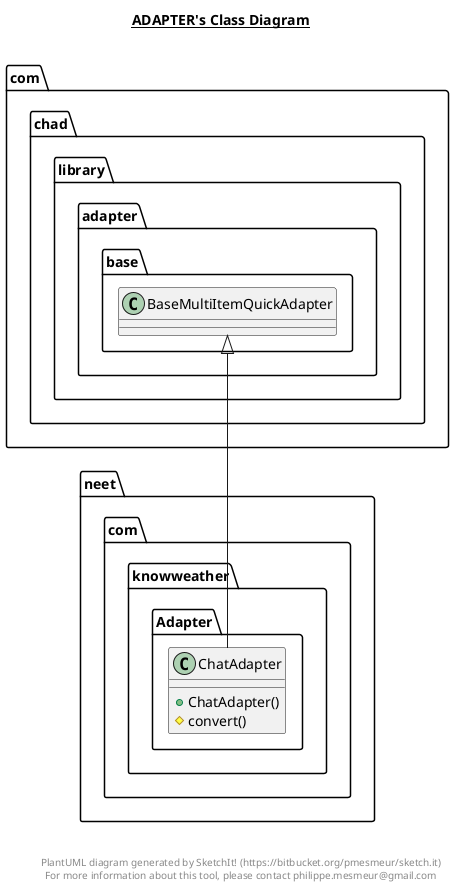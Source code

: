 @startuml

title __ADAPTER's Class Diagram__\n

  namespace neet.com.knowweather {
    namespace Adapter {
      class neet.com.knowweather.Adapter.ChatAdapter {
          + ChatAdapter()
          # convert()
      }
    }
  }
  

  neet.com.knowweather.Adapter.ChatAdapter -up-|> com.chad.library.adapter.base.BaseMultiItemQuickAdapter


right footer


PlantUML diagram generated by SketchIt! (https://bitbucket.org/pmesmeur/sketch.it)
For more information about this tool, please contact philippe.mesmeur@gmail.com
endfooter

@enduml
